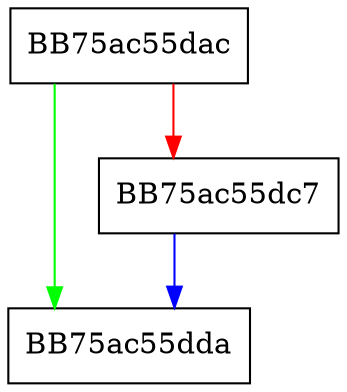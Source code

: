digraph Filter {
  node [shape="box"];
  graph [splines=ortho];
  BB75ac55dac -> BB75ac55dda [color="green"];
  BB75ac55dac -> BB75ac55dc7 [color="red"];
  BB75ac55dc7 -> BB75ac55dda [color="blue"];
}